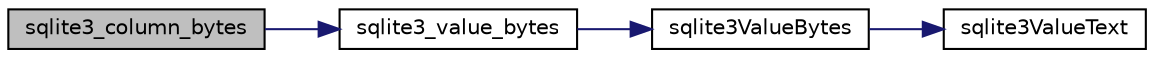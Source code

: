 digraph "sqlite3_column_bytes"
{
  edge [fontname="Helvetica",fontsize="10",labelfontname="Helvetica",labelfontsize="10"];
  node [fontname="Helvetica",fontsize="10",shape=record];
  rankdir="LR";
  Node1 [label="sqlite3_column_bytes",height=0.2,width=0.4,color="black", fillcolor="grey75", style="filled", fontcolor="black"];
  Node1 -> Node2 [color="midnightblue",fontsize="10",style="solid",fontname="Helvetica"];
  Node2 [label="sqlite3_value_bytes",height=0.2,width=0.4,color="black", fillcolor="white", style="filled",URL="$sqlite3_8c.html#a63cce5124ffa8e03f60de26f2ff6d81f"];
  Node2 -> Node3 [color="midnightblue",fontsize="10",style="solid",fontname="Helvetica"];
  Node3 [label="sqlite3ValueBytes",height=0.2,width=0.4,color="black", fillcolor="white", style="filled",URL="$sqlite3_8c.html#a2eac906bf499092dbbbfbb47ae75ad06"];
  Node3 -> Node4 [color="midnightblue",fontsize="10",style="solid",fontname="Helvetica"];
  Node4 [label="sqlite3ValueText",height=0.2,width=0.4,color="black", fillcolor="white", style="filled",URL="$sqlite3_8c.html#ad567a94e52d1adf81f4857fdba00a59b"];
}
